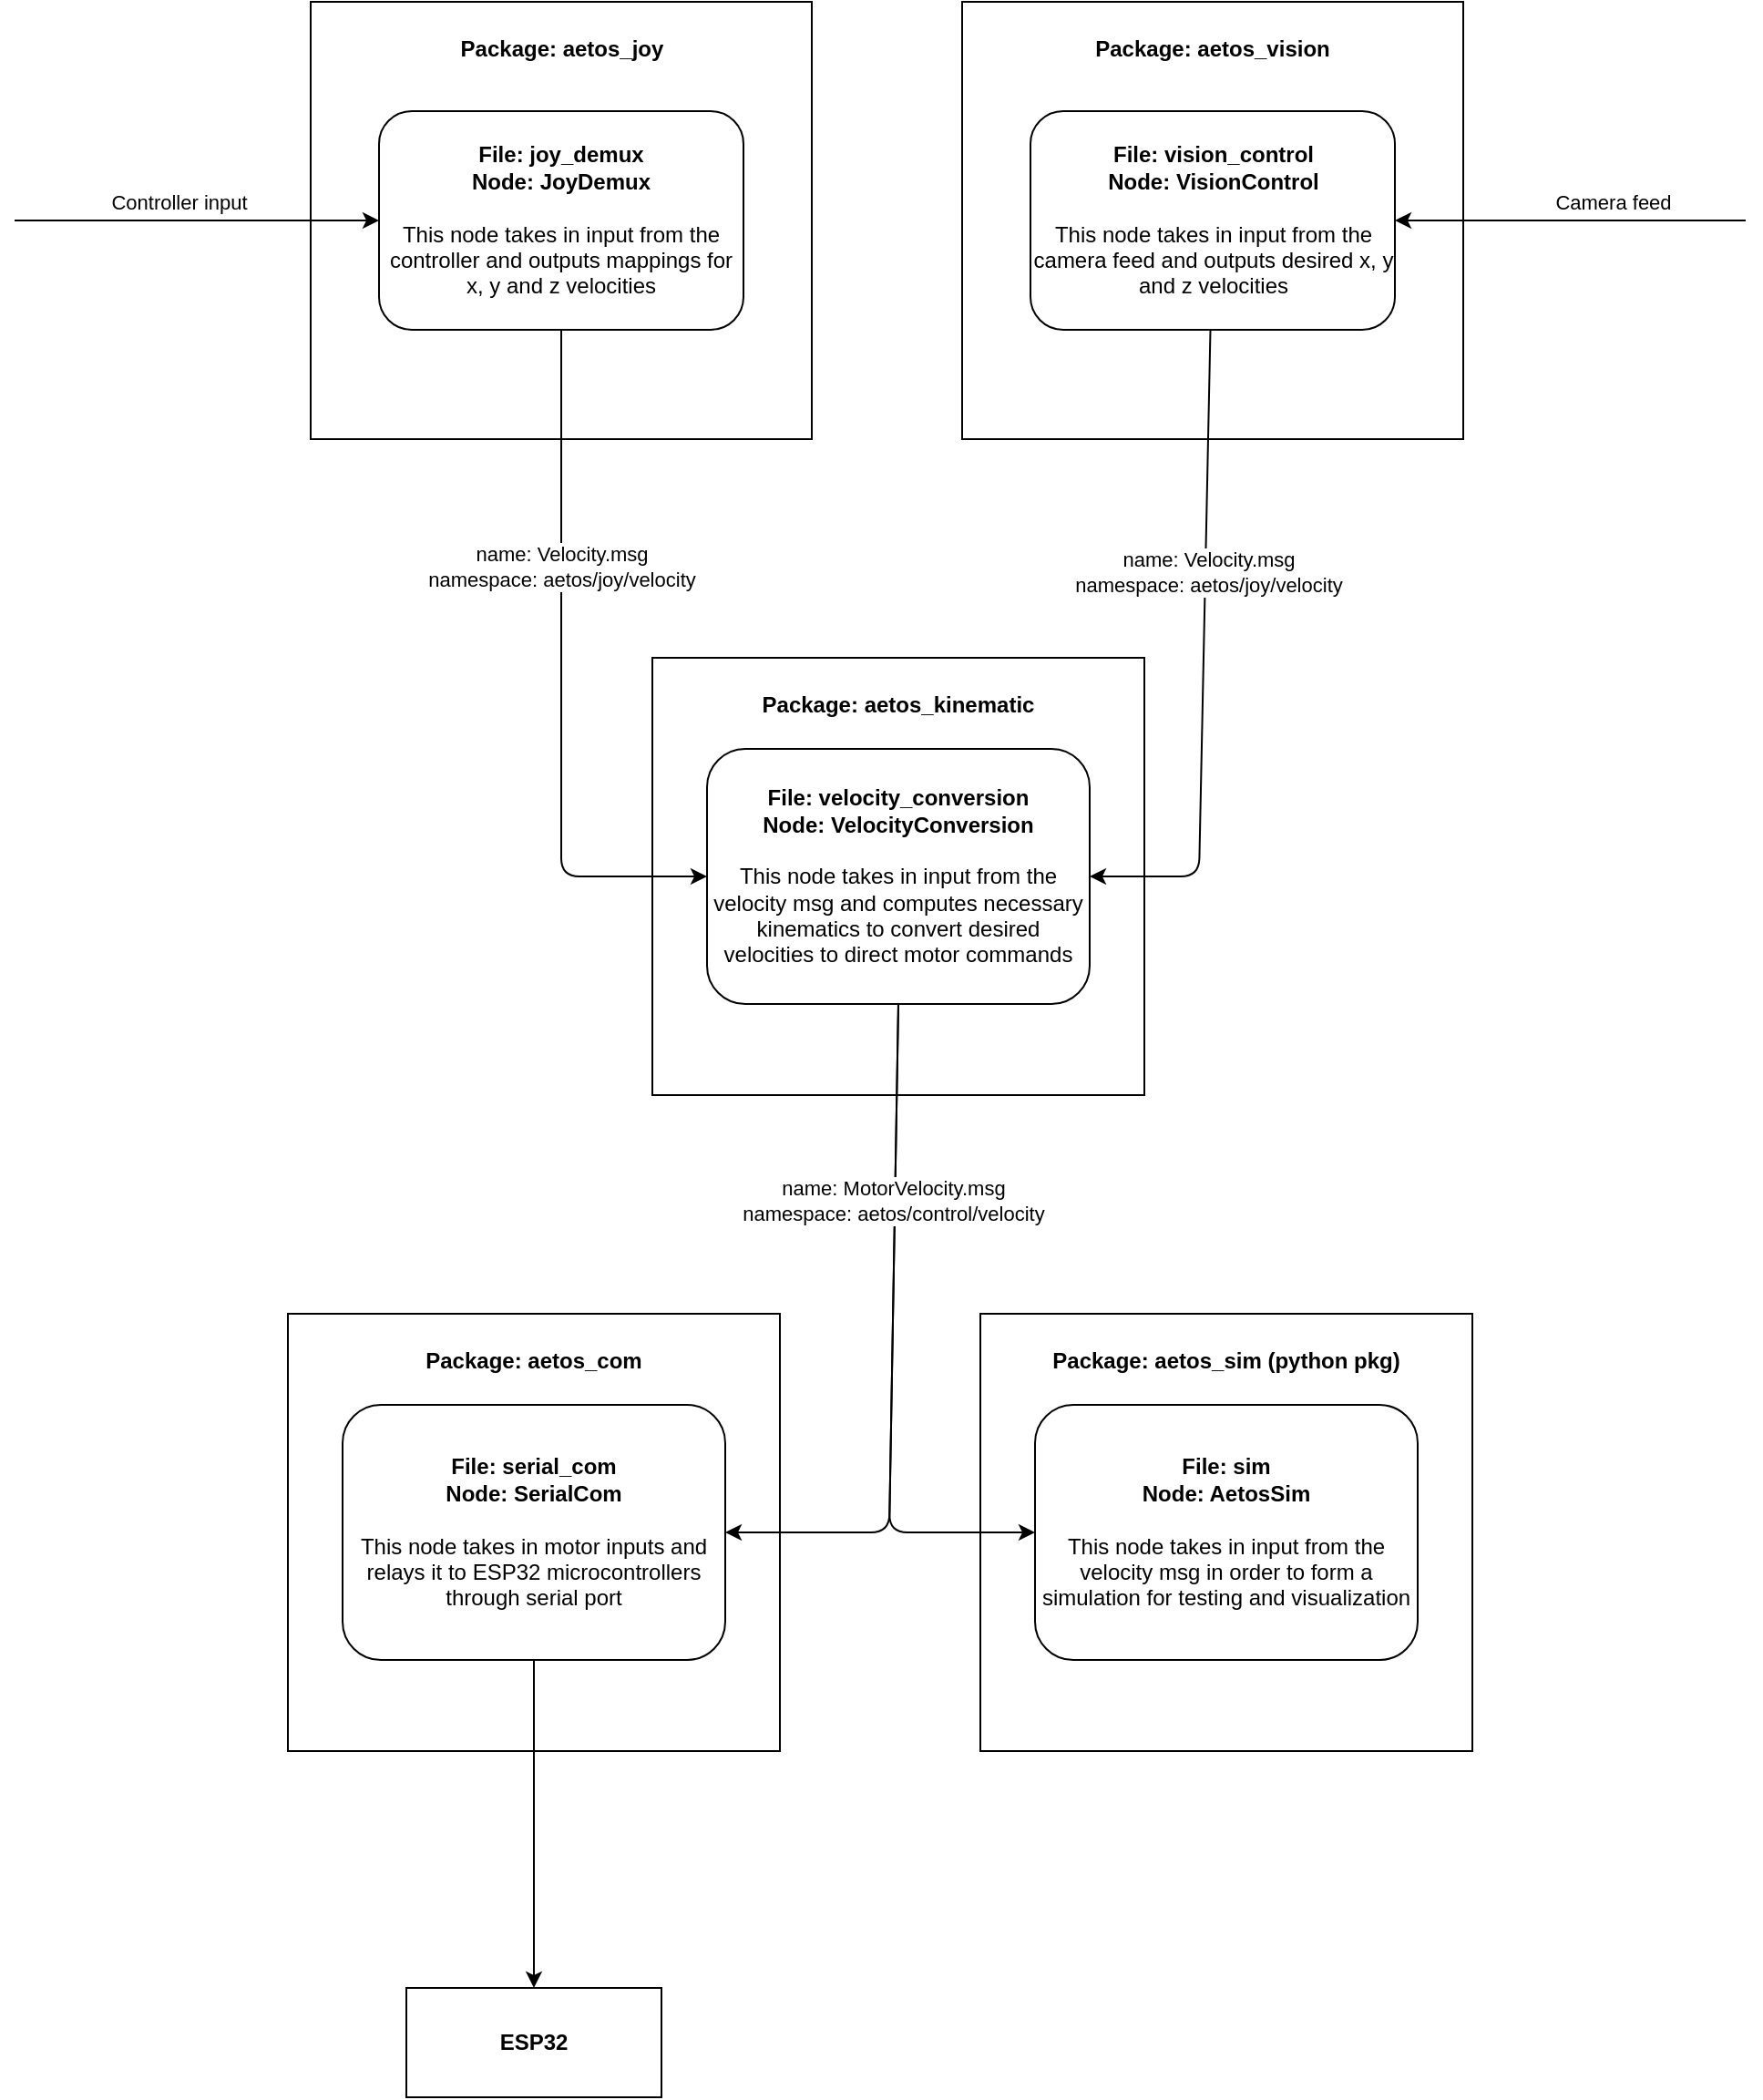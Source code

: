 <mxfile>
    <diagram id="Iz26gCM1m8_hL7JU3MXF" name="Page-1">
        <mxGraphModel dx="1716" dy="771" grid="1" gridSize="10" guides="1" tooltips="1" connect="1" arrows="1" fold="1" page="0" pageScale="1" pageWidth="827" pageHeight="1169" math="0" shadow="0">
            <root>
                <mxCell id="0"/>
                <mxCell id="1" parent="0"/>
                <mxCell id="28" value="&lt;p style=&quot;&quot;&gt;&lt;b&gt;Package: aetos_sim (python pkg)&lt;/b&gt;&lt;/p&gt;" style="whiteSpace=wrap;html=1;align=center;horizontal=1;verticalAlign=top;" vertex="1" parent="1">
                    <mxGeometry x="450" y="720" width="270" height="240" as="geometry"/>
                </mxCell>
                <mxCell id="11" value="&lt;p style=&quot;&quot;&gt;&lt;b&gt;Package: aetos_com&lt;/b&gt;&lt;/p&gt;" style="whiteSpace=wrap;html=1;align=center;horizontal=1;verticalAlign=top;" vertex="1" parent="1">
                    <mxGeometry x="70" y="720" width="270" height="240" as="geometry"/>
                </mxCell>
                <mxCell id="10" value="&lt;p style=&quot;&quot;&gt;&lt;b&gt;Package: aetos_kinematic&lt;/b&gt;&lt;/p&gt;" style="whiteSpace=wrap;html=1;align=center;horizontal=1;verticalAlign=top;" vertex="1" parent="1">
                    <mxGeometry x="270" y="360" width="270" height="240" as="geometry"/>
                </mxCell>
                <mxCell id="8" value="&lt;p style=&quot;&quot;&gt;&lt;b&gt;Package: aetos_joy&lt;/b&gt;&lt;/p&gt;" style="whiteSpace=wrap;html=1;align=center;horizontal=1;verticalAlign=top;" vertex="1" parent="1">
                    <mxGeometry x="82.5" width="275" height="240" as="geometry"/>
                </mxCell>
                <mxCell id="2" value="&lt;b&gt;File: joy_demux&lt;br&gt;Node: JoyDemux&lt;br&gt;&lt;/b&gt;&lt;br&gt;This node takes in input from the controller and outputs mappings for x, y and z velocities" style="rounded=1;whiteSpace=wrap;html=1;" vertex="1" parent="1">
                    <mxGeometry x="120" y="60" width="200" height="120" as="geometry"/>
                </mxCell>
                <mxCell id="3" value="" style="edgeStyle=none;orthogonalLoop=1;jettySize=auto;html=1;entryX=0;entryY=0.5;entryDx=0;entryDy=0;" edge="1" parent="1" target="2">
                    <mxGeometry width="100" relative="1" as="geometry">
                        <mxPoint x="-80" y="120" as="sourcePoint"/>
                        <mxPoint x="80" y="160" as="targetPoint"/>
                        <Array as="points"/>
                    </mxGeometry>
                </mxCell>
                <mxCell id="4" value="Controller input" style="edgeLabel;html=1;align=center;verticalAlign=middle;resizable=0;points=[];" vertex="1" connectable="0" parent="3">
                    <mxGeometry x="-0.11" y="-3" relative="1" as="geometry">
                        <mxPoint x="1" y="-13" as="offset"/>
                    </mxGeometry>
                </mxCell>
                <mxCell id="31" style="edgeStyle=none;html=1;exitX=0.5;exitY=1;exitDx=0;exitDy=0;entryX=1;entryY=0.5;entryDx=0;entryDy=0;" edge="1" parent="1" source="5" target="12">
                    <mxGeometry relative="1" as="geometry">
                        <Array as="points">
                            <mxPoint x="400" y="840"/>
                        </Array>
                    </mxGeometry>
                </mxCell>
                <mxCell id="32" style="edgeStyle=none;html=1;exitX=0.5;exitY=1;exitDx=0;exitDy=0;entryX=0;entryY=0.5;entryDx=0;entryDy=0;" edge="1" parent="1" source="5" target="29">
                    <mxGeometry relative="1" as="geometry">
                        <Array as="points">
                            <mxPoint x="400" y="840"/>
                        </Array>
                    </mxGeometry>
                </mxCell>
                <mxCell id="34" value="name: MotorVelocity.msg&lt;br&gt;namespace: aetos/control/velocity" style="edgeLabel;html=1;align=center;verticalAlign=middle;resizable=0;points=[];" vertex="1" connectable="0" parent="32">
                    <mxGeometry x="-0.416" y="-1" relative="1" as="geometry">
                        <mxPoint as="offset"/>
                    </mxGeometry>
                </mxCell>
                <mxCell id="5" value="&lt;b&gt;File: velocity_conversion&lt;br&gt;Node: VelocityConversion&lt;br&gt;&lt;/b&gt;&lt;br&gt;This node takes in input from the velocity msg and computes necessary kinematics to convert desired velocities to direct motor commands" style="rounded=1;whiteSpace=wrap;html=1;" vertex="1" parent="1">
                    <mxGeometry x="300" y="410" width="210" height="140" as="geometry"/>
                </mxCell>
                <mxCell id="6" value="" style="edgeStyle=none;orthogonalLoop=1;jettySize=auto;html=1;exitX=0.5;exitY=1;exitDx=0;exitDy=0;entryX=0;entryY=0.5;entryDx=0;entryDy=0;" edge="1" parent="1" target="5" source="2">
                    <mxGeometry width="100" relative="1" as="geometry">
                        <mxPoint x="350" y="140" as="sourcePoint"/>
                        <mxPoint x="220" y="630" as="targetPoint"/>
                        <Array as="points">
                            <mxPoint x="220" y="310"/>
                            <mxPoint x="220" y="480"/>
                        </Array>
                    </mxGeometry>
                </mxCell>
                <mxCell id="9" value="name: Velocity.msg&lt;br&gt;namespace: aetos/joy/velocity" style="edgeLabel;html=1;align=center;verticalAlign=middle;resizable=0;points=[];" vertex="1" connectable="0" parent="6">
                    <mxGeometry x="0.242" y="2" relative="1" as="geometry">
                        <mxPoint x="-2" y="-106" as="offset"/>
                    </mxGeometry>
                </mxCell>
                <mxCell id="35" style="edgeStyle=none;html=1;exitX=0.5;exitY=1;exitDx=0;exitDy=0;entryX=0.5;entryY=0;entryDx=0;entryDy=0;" edge="1" parent="1" source="12" target="36">
                    <mxGeometry relative="1" as="geometry">
                        <mxPoint x="205" y="1070" as="targetPoint"/>
                    </mxGeometry>
                </mxCell>
                <mxCell id="12" value="&lt;b&gt;File: serial_com&lt;br&gt;Node: SerialCom&lt;br&gt;&lt;/b&gt;&lt;br&gt;This node takes in motor inputs and relays it to ESP32 microcontrollers through serial port" style="rounded=1;whiteSpace=wrap;html=1;" vertex="1" parent="1">
                    <mxGeometry x="100" y="770" width="210" height="140" as="geometry"/>
                </mxCell>
                <mxCell id="15" value="&lt;p style=&quot;&quot;&gt;&lt;b&gt;Package: aetos_vision&lt;/b&gt;&lt;/p&gt;" style="whiteSpace=wrap;html=1;align=center;horizontal=1;verticalAlign=top;" vertex="1" parent="1">
                    <mxGeometry x="440" width="275" height="240" as="geometry"/>
                </mxCell>
                <mxCell id="19" style="edgeStyle=none;html=1;entryX=1;entryY=0.5;entryDx=0;entryDy=0;" edge="1" parent="1" source="16" target="5">
                    <mxGeometry relative="1" as="geometry">
                        <Array as="points">
                            <mxPoint x="570" y="480"/>
                        </Array>
                    </mxGeometry>
                </mxCell>
                <mxCell id="20" value="name: Velocity.msg&lt;br&gt;namespace: aetos/joy/velocity" style="edgeLabel;html=1;align=center;verticalAlign=middle;resizable=0;points=[];" vertex="1" connectable="0" parent="19">
                    <mxGeometry x="-0.261" y="1" relative="1" as="geometry">
                        <mxPoint as="offset"/>
                    </mxGeometry>
                </mxCell>
                <mxCell id="16" value="&lt;b&gt;File: vision_control&lt;br&gt;Node: VisionControl&lt;br&gt;&lt;/b&gt;&lt;br&gt;This node takes in input from the camera feed and outputs desired x, y and z velocities" style="rounded=1;whiteSpace=wrap;html=1;" vertex="1" parent="1">
                    <mxGeometry x="477.5" y="60" width="200" height="120" as="geometry"/>
                </mxCell>
                <mxCell id="21" value="" style="edgeStyle=none;orthogonalLoop=1;jettySize=auto;html=1;entryX=1;entryY=0.5;entryDx=0;entryDy=0;" edge="1" parent="1" target="16">
                    <mxGeometry width="100" relative="1" as="geometry">
                        <mxPoint x="870" y="120" as="sourcePoint"/>
                        <mxPoint x="880" y="120" as="targetPoint"/>
                        <Array as="points"/>
                    </mxGeometry>
                </mxCell>
                <mxCell id="22" value="Camera feed" style="edgeLabel;html=1;align=center;verticalAlign=middle;resizable=0;points=[];" vertex="1" connectable="0" parent="21">
                    <mxGeometry x="-0.249" y="2" relative="1" as="geometry">
                        <mxPoint x="-1" y="-12" as="offset"/>
                    </mxGeometry>
                </mxCell>
                <mxCell id="29" value="&lt;b&gt;File: sim&lt;br&gt;Node: AetosSim&lt;br&gt;&lt;/b&gt;&lt;br&gt;This node takes in input from the velocity msg in order to form a simulation for testing and visualization" style="rounded=1;whiteSpace=wrap;html=1;" vertex="1" parent="1">
                    <mxGeometry x="480" y="770" width="210" height="140" as="geometry"/>
                </mxCell>
                <mxCell id="36" value="&lt;b&gt;ESP32&lt;/b&gt;" style="whiteSpace=wrap;html=1;" vertex="1" parent="1">
                    <mxGeometry x="135" y="1090" width="140" height="60" as="geometry"/>
                </mxCell>
            </root>
        </mxGraphModel>
    </diagram>
</mxfile>